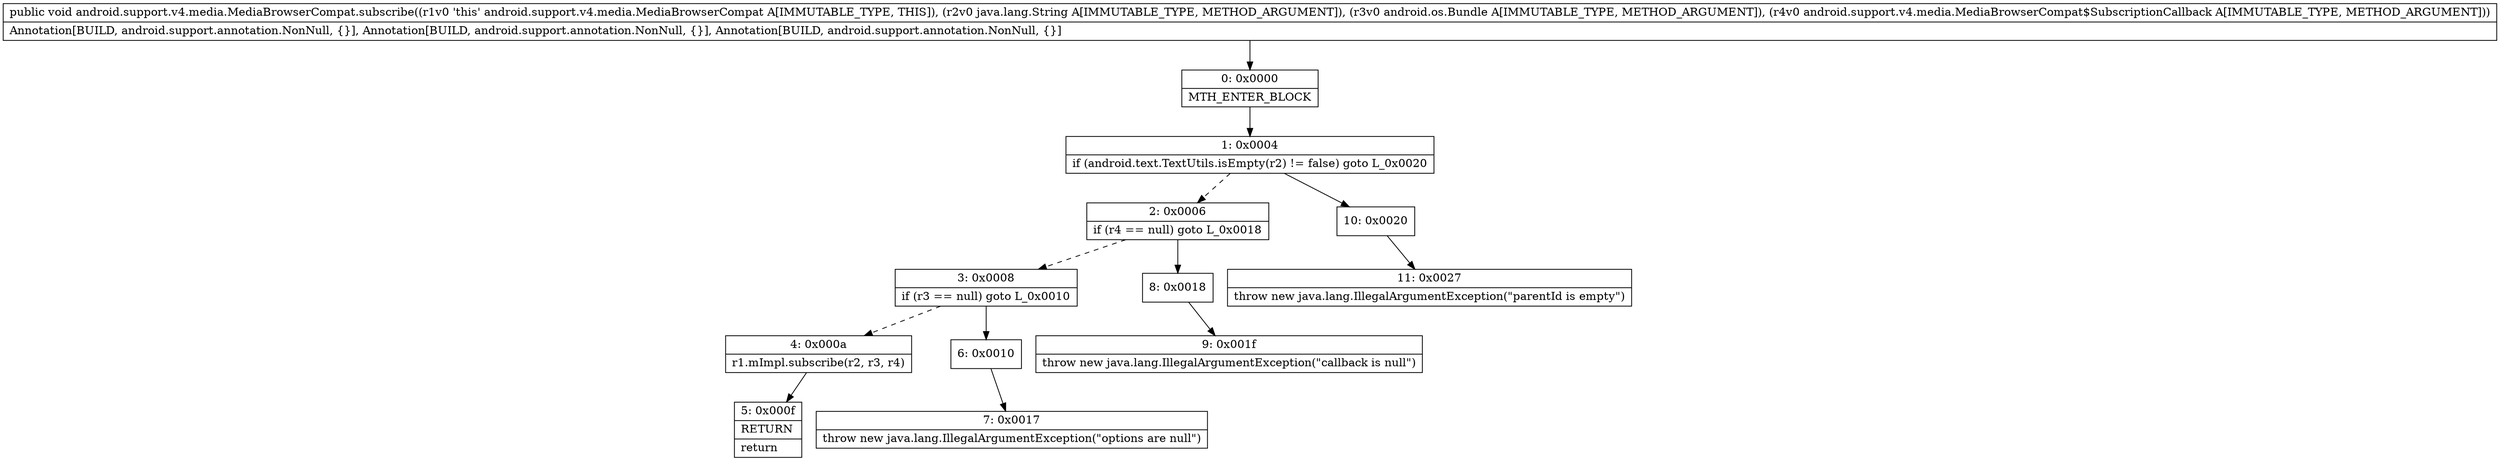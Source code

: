 digraph "CFG forandroid.support.v4.media.MediaBrowserCompat.subscribe(Ljava\/lang\/String;Landroid\/os\/Bundle;Landroid\/support\/v4\/media\/MediaBrowserCompat$SubscriptionCallback;)V" {
Node_0 [shape=record,label="{0\:\ 0x0000|MTH_ENTER_BLOCK\l}"];
Node_1 [shape=record,label="{1\:\ 0x0004|if (android.text.TextUtils.isEmpty(r2) != false) goto L_0x0020\l}"];
Node_2 [shape=record,label="{2\:\ 0x0006|if (r4 == null) goto L_0x0018\l}"];
Node_3 [shape=record,label="{3\:\ 0x0008|if (r3 == null) goto L_0x0010\l}"];
Node_4 [shape=record,label="{4\:\ 0x000a|r1.mImpl.subscribe(r2, r3, r4)\l}"];
Node_5 [shape=record,label="{5\:\ 0x000f|RETURN\l|return\l}"];
Node_6 [shape=record,label="{6\:\ 0x0010}"];
Node_7 [shape=record,label="{7\:\ 0x0017|throw new java.lang.IllegalArgumentException(\"options are null\")\l}"];
Node_8 [shape=record,label="{8\:\ 0x0018}"];
Node_9 [shape=record,label="{9\:\ 0x001f|throw new java.lang.IllegalArgumentException(\"callback is null\")\l}"];
Node_10 [shape=record,label="{10\:\ 0x0020}"];
Node_11 [shape=record,label="{11\:\ 0x0027|throw new java.lang.IllegalArgumentException(\"parentId is empty\")\l}"];
MethodNode[shape=record,label="{public void android.support.v4.media.MediaBrowserCompat.subscribe((r1v0 'this' android.support.v4.media.MediaBrowserCompat A[IMMUTABLE_TYPE, THIS]), (r2v0 java.lang.String A[IMMUTABLE_TYPE, METHOD_ARGUMENT]), (r3v0 android.os.Bundle A[IMMUTABLE_TYPE, METHOD_ARGUMENT]), (r4v0 android.support.v4.media.MediaBrowserCompat$SubscriptionCallback A[IMMUTABLE_TYPE, METHOD_ARGUMENT]))  | Annotation[BUILD, android.support.annotation.NonNull, \{\}], Annotation[BUILD, android.support.annotation.NonNull, \{\}], Annotation[BUILD, android.support.annotation.NonNull, \{\}]\l}"];
MethodNode -> Node_0;
Node_0 -> Node_1;
Node_1 -> Node_2[style=dashed];
Node_1 -> Node_10;
Node_2 -> Node_3[style=dashed];
Node_2 -> Node_8;
Node_3 -> Node_4[style=dashed];
Node_3 -> Node_6;
Node_4 -> Node_5;
Node_6 -> Node_7;
Node_8 -> Node_9;
Node_10 -> Node_11;
}

